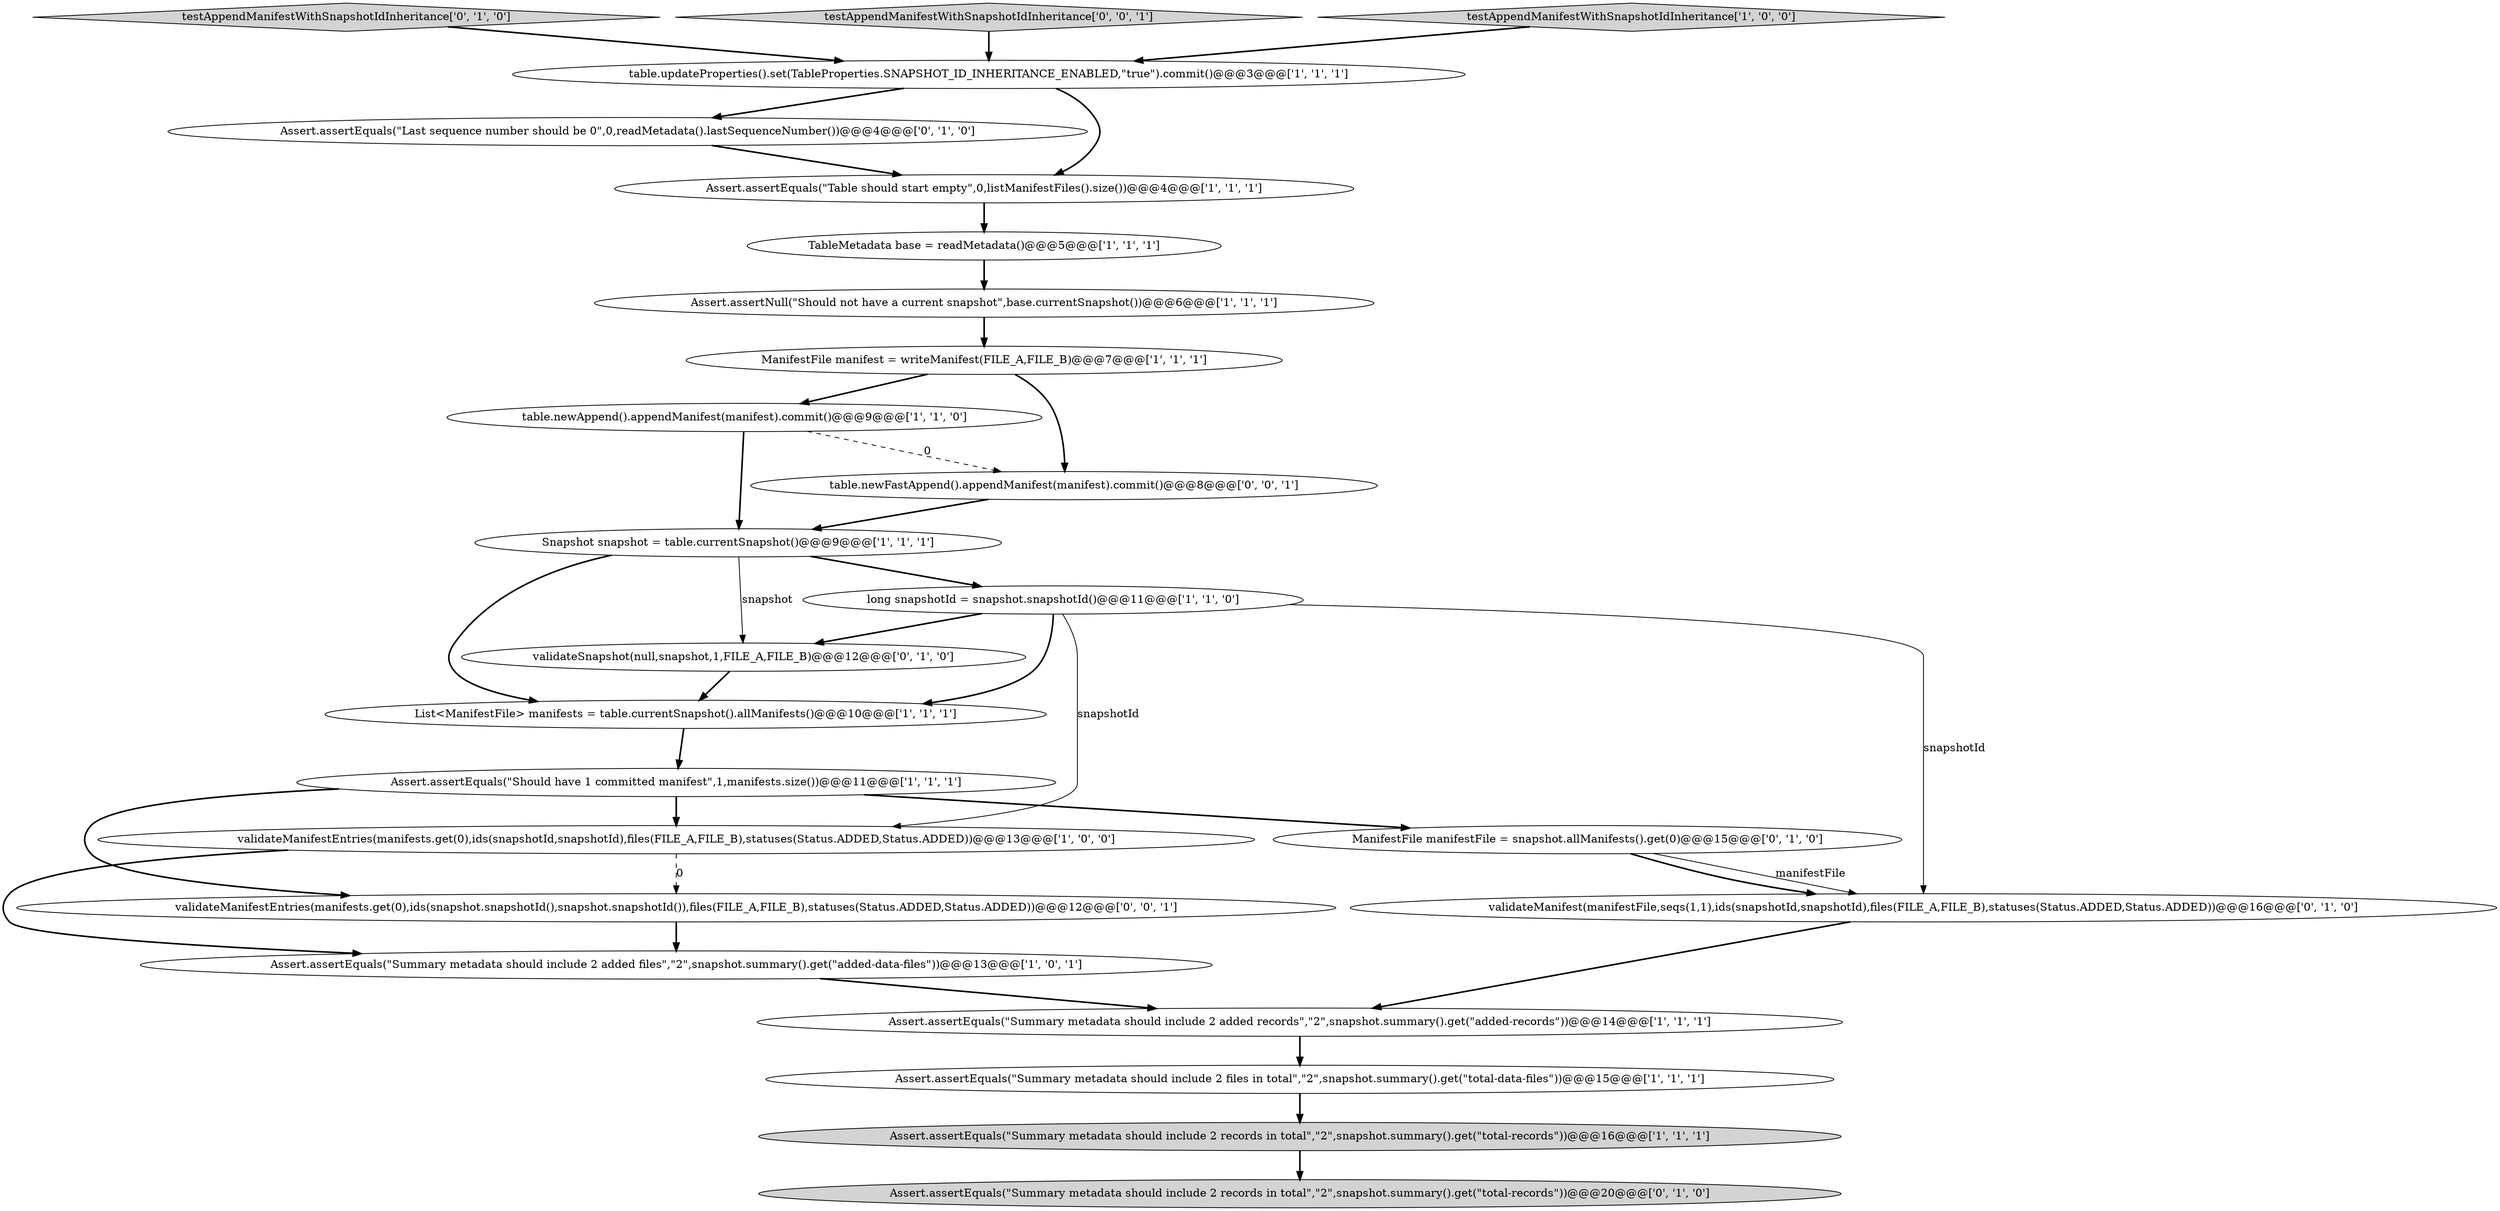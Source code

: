 digraph {
20 [style = filled, label = "validateManifest(manifestFile,seqs(1,1),ids(snapshotId,snapshotId),files(FILE_A,FILE_B),statuses(Status.ADDED,Status.ADDED))@@@16@@@['0', '1', '0']", fillcolor = white, shape = ellipse image = "AAA1AAABBB2BBB"];
0 [style = filled, label = "List<ManifestFile> manifests = table.currentSnapshot().allManifests()@@@10@@@['1', '1', '1']", fillcolor = white, shape = ellipse image = "AAA0AAABBB1BBB"];
8 [style = filled, label = "long snapshotId = snapshot.snapshotId()@@@11@@@['1', '1', '0']", fillcolor = white, shape = ellipse image = "AAA0AAABBB1BBB"];
18 [style = filled, label = "Assert.assertEquals(\"Last sequence number should be 0\",0,readMetadata().lastSequenceNumber())@@@4@@@['0', '1', '0']", fillcolor = white, shape = ellipse image = "AAA1AAABBB2BBB"];
21 [style = filled, label = "Assert.assertEquals(\"Summary metadata should include 2 records in total\",\"2\",snapshot.summary().get(\"total-records\"))@@@20@@@['0', '1', '0']", fillcolor = lightgray, shape = ellipse image = "AAA0AAABBB2BBB"];
12 [style = filled, label = "Snapshot snapshot = table.currentSnapshot()@@@9@@@['1', '1', '1']", fillcolor = white, shape = ellipse image = "AAA0AAABBB1BBB"];
4 [style = filled, label = "ManifestFile manifest = writeManifest(FILE_A,FILE_B)@@@7@@@['1', '1', '1']", fillcolor = white, shape = ellipse image = "AAA0AAABBB1BBB"];
14 [style = filled, label = "Assert.assertEquals(\"Summary metadata should include 2 added records\",\"2\",snapshot.summary().get(\"added-records\"))@@@14@@@['1', '1', '1']", fillcolor = white, shape = ellipse image = "AAA0AAABBB1BBB"];
16 [style = filled, label = "ManifestFile manifestFile = snapshot.allManifests().get(0)@@@15@@@['0', '1', '0']", fillcolor = white, shape = ellipse image = "AAA0AAABBB2BBB"];
22 [style = filled, label = "validateManifestEntries(manifests.get(0),ids(snapshot.snapshotId(),snapshot.snapshotId()),files(FILE_A,FILE_B),statuses(Status.ADDED,Status.ADDED))@@@12@@@['0', '0', '1']", fillcolor = white, shape = ellipse image = "AAA0AAABBB3BBB"];
1 [style = filled, label = "Assert.assertEquals(\"Table should start empty\",0,listManifestFiles().size())@@@4@@@['1', '1', '1']", fillcolor = white, shape = ellipse image = "AAA0AAABBB1BBB"];
7 [style = filled, label = "TableMetadata base = readMetadata()@@@5@@@['1', '1', '1']", fillcolor = white, shape = ellipse image = "AAA0AAABBB1BBB"];
17 [style = filled, label = "testAppendManifestWithSnapshotIdInheritance['0', '1', '0']", fillcolor = lightgray, shape = diamond image = "AAA0AAABBB2BBB"];
13 [style = filled, label = "Assert.assertEquals(\"Summary metadata should include 2 records in total\",\"2\",snapshot.summary().get(\"total-records\"))@@@16@@@['1', '1', '1']", fillcolor = lightgray, shape = ellipse image = "AAA0AAABBB1BBB"];
11 [style = filled, label = "table.newAppend().appendManifest(manifest).commit()@@@9@@@['1', '1', '0']", fillcolor = white, shape = ellipse image = "AAA0AAABBB1BBB"];
5 [style = filled, label = "Assert.assertEquals(\"Should have 1 committed manifest\",1,manifests.size())@@@11@@@['1', '1', '1']", fillcolor = white, shape = ellipse image = "AAA0AAABBB1BBB"];
2 [style = filled, label = "Assert.assertEquals(\"Summary metadata should include 2 added files\",\"2\",snapshot.summary().get(\"added-data-files\"))@@@13@@@['1', '0', '1']", fillcolor = white, shape = ellipse image = "AAA0AAABBB1BBB"];
23 [style = filled, label = "table.newFastAppend().appendManifest(manifest).commit()@@@8@@@['0', '0', '1']", fillcolor = white, shape = ellipse image = "AAA0AAABBB3BBB"];
6 [style = filled, label = "table.updateProperties().set(TableProperties.SNAPSHOT_ID_INHERITANCE_ENABLED,\"true\").commit()@@@3@@@['1', '1', '1']", fillcolor = white, shape = ellipse image = "AAA0AAABBB1BBB"];
24 [style = filled, label = "testAppendManifestWithSnapshotIdInheritance['0', '0', '1']", fillcolor = lightgray, shape = diamond image = "AAA0AAABBB3BBB"];
19 [style = filled, label = "validateSnapshot(null,snapshot,1,FILE_A,FILE_B)@@@12@@@['0', '1', '0']", fillcolor = white, shape = ellipse image = "AAA1AAABBB2BBB"];
10 [style = filled, label = "Assert.assertEquals(\"Summary metadata should include 2 files in total\",\"2\",snapshot.summary().get(\"total-data-files\"))@@@15@@@['1', '1', '1']", fillcolor = white, shape = ellipse image = "AAA0AAABBB1BBB"];
15 [style = filled, label = "Assert.assertNull(\"Should not have a current snapshot\",base.currentSnapshot())@@@6@@@['1', '1', '1']", fillcolor = white, shape = ellipse image = "AAA0AAABBB1BBB"];
9 [style = filled, label = "validateManifestEntries(manifests.get(0),ids(snapshotId,snapshotId),files(FILE_A,FILE_B),statuses(Status.ADDED,Status.ADDED))@@@13@@@['1', '0', '0']", fillcolor = white, shape = ellipse image = "AAA0AAABBB1BBB"];
3 [style = filled, label = "testAppendManifestWithSnapshotIdInheritance['1', '0', '0']", fillcolor = lightgray, shape = diamond image = "AAA0AAABBB1BBB"];
22->2 [style = bold, label=""];
12->0 [style = bold, label=""];
6->18 [style = bold, label=""];
11->12 [style = bold, label=""];
8->0 [style = bold, label=""];
4->11 [style = bold, label=""];
15->4 [style = bold, label=""];
9->2 [style = bold, label=""];
19->0 [style = bold, label=""];
16->20 [style = solid, label="manifestFile"];
5->9 [style = bold, label=""];
11->23 [style = dashed, label="0"];
3->6 [style = bold, label=""];
10->13 [style = bold, label=""];
17->6 [style = bold, label=""];
23->12 [style = bold, label=""];
5->22 [style = bold, label=""];
4->23 [style = bold, label=""];
12->19 [style = solid, label="snapshot"];
16->20 [style = bold, label=""];
18->1 [style = bold, label=""];
2->14 [style = bold, label=""];
7->15 [style = bold, label=""];
1->7 [style = bold, label=""];
0->5 [style = bold, label=""];
24->6 [style = bold, label=""];
14->10 [style = bold, label=""];
20->14 [style = bold, label=""];
12->8 [style = bold, label=""];
6->1 [style = bold, label=""];
5->16 [style = bold, label=""];
8->9 [style = solid, label="snapshotId"];
8->20 [style = solid, label="snapshotId"];
9->22 [style = dashed, label="0"];
8->19 [style = bold, label=""];
13->21 [style = bold, label=""];
}
